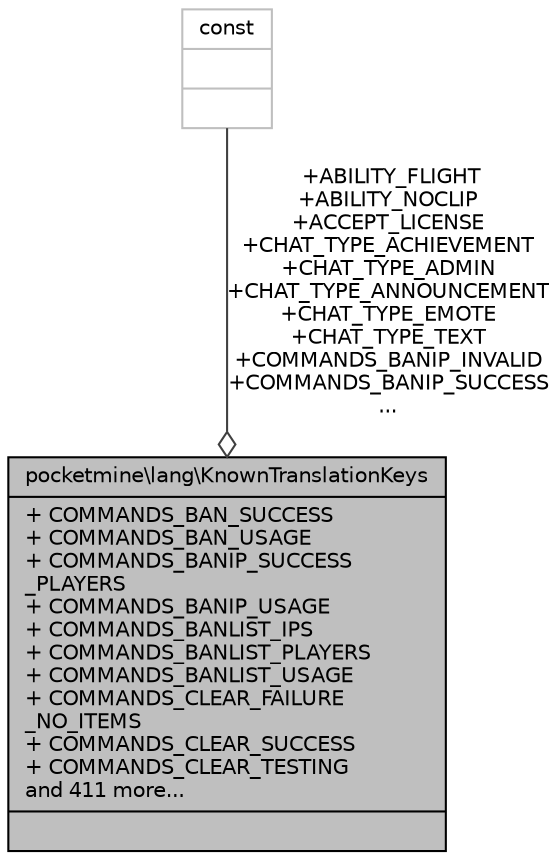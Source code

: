 digraph "pocketmine\lang\KnownTranslationKeys"
{
 // INTERACTIVE_SVG=YES
 // LATEX_PDF_SIZE
  edge [fontname="Helvetica",fontsize="10",labelfontname="Helvetica",labelfontsize="10"];
  node [fontname="Helvetica",fontsize="10",shape=record];
  Node1 [label="{pocketmine\\lang\\KnownTranslationKeys\n|+ COMMANDS_BAN_SUCCESS\l+ COMMANDS_BAN_USAGE\l+ COMMANDS_BANIP_SUCCESS\l_PLAYERS\l+ COMMANDS_BANIP_USAGE\l+ COMMANDS_BANLIST_IPS\l+ COMMANDS_BANLIST_PLAYERS\l+ COMMANDS_BANLIST_USAGE\l+ COMMANDS_CLEAR_FAILURE\l_NO_ITEMS\l+ COMMANDS_CLEAR_SUCCESS\l+ COMMANDS_CLEAR_TESTING\land 411 more...\l|}",height=0.2,width=0.4,color="black", fillcolor="grey75", style="filled", fontcolor="black",tooltip=" "];
  Node2 -> Node1 [color="grey25",fontsize="10",style="solid",label=" +ABILITY_FLIGHT\n+ABILITY_NOCLIP\n+ACCEPT_LICENSE\n+CHAT_TYPE_ACHIEVEMENT\n+CHAT_TYPE_ADMIN\n+CHAT_TYPE_ANNOUNCEMENT\n+CHAT_TYPE_EMOTE\n+CHAT_TYPE_TEXT\n+COMMANDS_BANIP_INVALID\n+COMMANDS_BANIP_SUCCESS\n..." ,arrowhead="odiamond",fontname="Helvetica"];
  Node2 [label="{const\n||}",height=0.2,width=0.4,color="grey75", fillcolor="white", style="filled",tooltip=" "];
}
